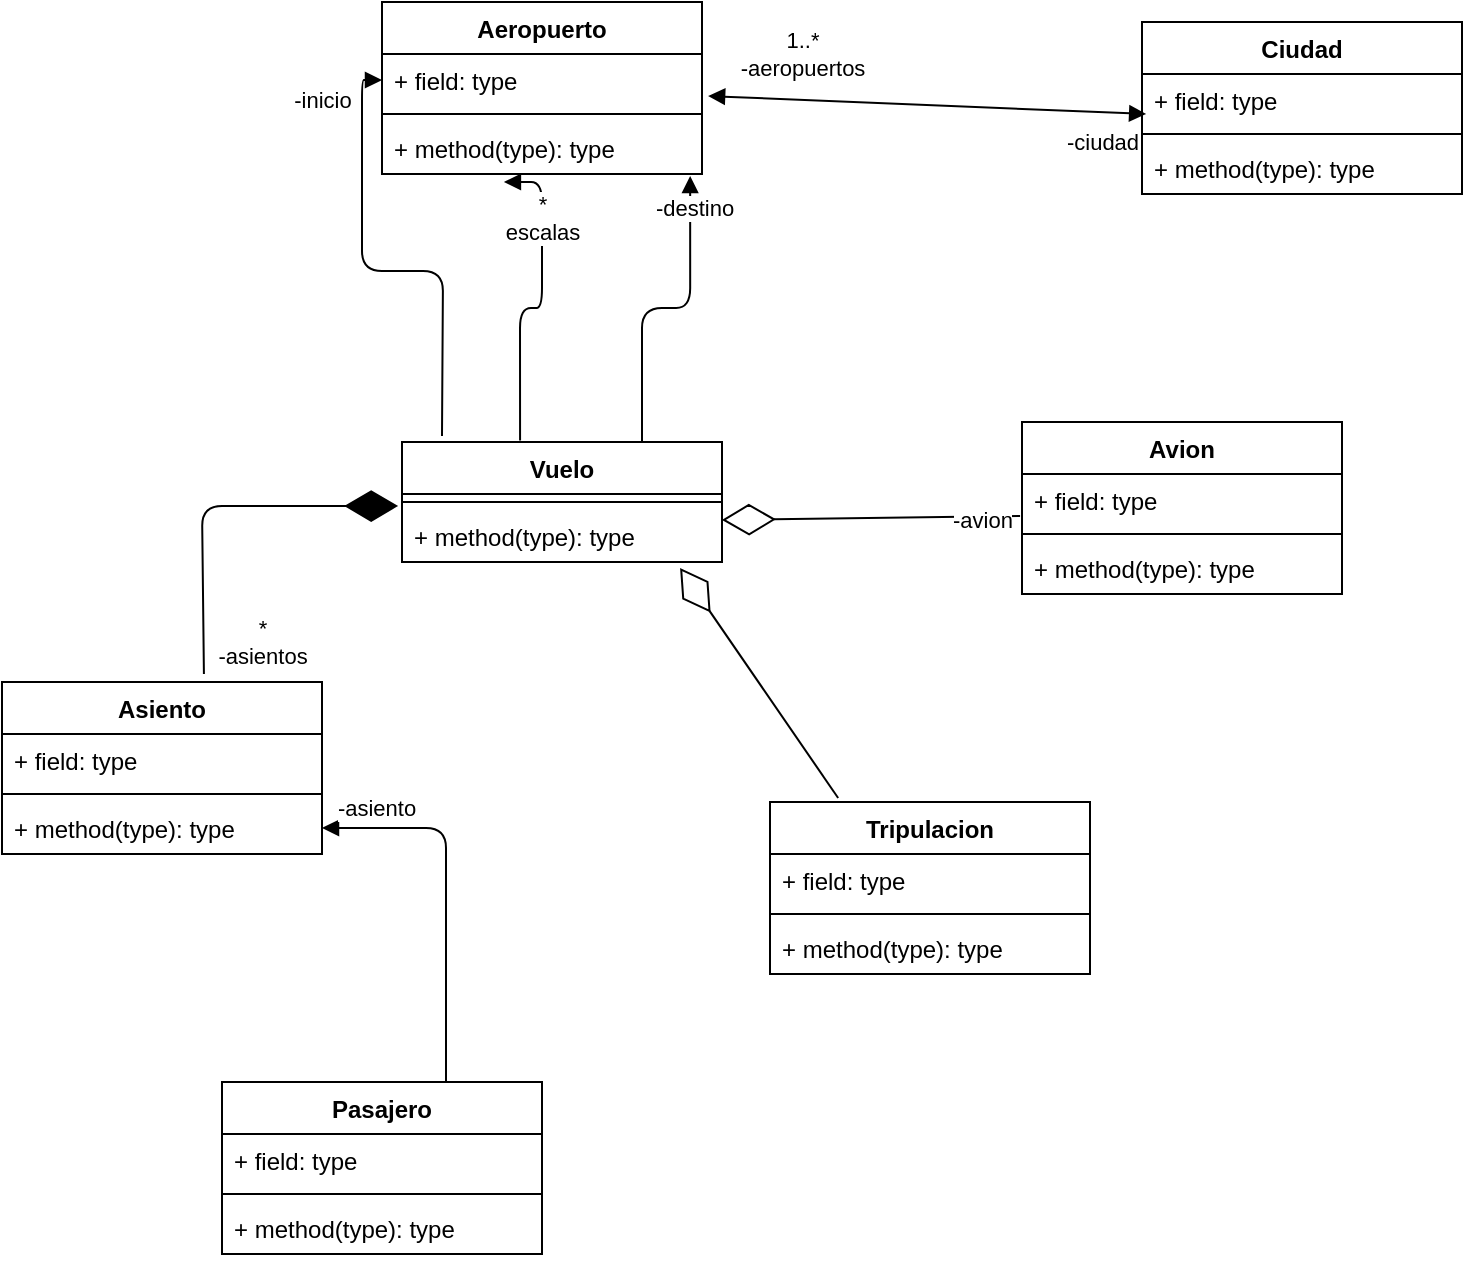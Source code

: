 <mxfile version="14.1.8" type="device"><diagram id="l6i3FbQY5EoPjAtIyCM4" name="Página-1"><mxGraphModel dx="796" dy="504" grid="1" gridSize="10" guides="1" tooltips="1" connect="1" arrows="1" fold="1" page="1" pageScale="1" pageWidth="827" pageHeight="1169" math="0" shadow="0"><root><mxCell id="0"/><mxCell id="1" parent="0"/><mxCell id="x4Stdr2PlYrN07PBpWV_-1" value="Vuelo" style="swimlane;fontStyle=1;align=center;verticalAlign=top;childLayout=stackLayout;horizontal=1;startSize=26;horizontalStack=0;resizeParent=1;resizeParentMax=0;resizeLast=0;collapsible=1;marginBottom=0;" vertex="1" parent="1"><mxGeometry x="230" y="240" width="160" height="60" as="geometry"/></mxCell><mxCell id="x4Stdr2PlYrN07PBpWV_-3" value="" style="line;strokeWidth=1;fillColor=none;align=left;verticalAlign=middle;spacingTop=-1;spacingLeft=3;spacingRight=3;rotatable=0;labelPosition=right;points=[];portConstraint=eastwest;" vertex="1" parent="x4Stdr2PlYrN07PBpWV_-1"><mxGeometry y="26" width="160" height="8" as="geometry"/></mxCell><mxCell id="x4Stdr2PlYrN07PBpWV_-4" value="+ method(type): type" style="text;strokeColor=none;fillColor=none;align=left;verticalAlign=top;spacingLeft=4;spacingRight=4;overflow=hidden;rotatable=0;points=[[0,0.5],[1,0.5]];portConstraint=eastwest;" vertex="1" parent="x4Stdr2PlYrN07PBpWV_-1"><mxGeometry y="34" width="160" height="26" as="geometry"/></mxCell><mxCell id="x4Stdr2PlYrN07PBpWV_-5" value="Aeropuerto" style="swimlane;fontStyle=1;align=center;verticalAlign=top;childLayout=stackLayout;horizontal=1;startSize=26;horizontalStack=0;resizeParent=1;resizeParentMax=0;resizeLast=0;collapsible=1;marginBottom=0;" vertex="1" parent="1"><mxGeometry x="220" y="20" width="160" height="86" as="geometry"/></mxCell><mxCell id="x4Stdr2PlYrN07PBpWV_-6" value="+ field: type" style="text;strokeColor=none;fillColor=none;align=left;verticalAlign=top;spacingLeft=4;spacingRight=4;overflow=hidden;rotatable=0;points=[[0,0.5],[1,0.5]];portConstraint=eastwest;" vertex="1" parent="x4Stdr2PlYrN07PBpWV_-5"><mxGeometry y="26" width="160" height="26" as="geometry"/></mxCell><mxCell id="x4Stdr2PlYrN07PBpWV_-7" value="" style="line;strokeWidth=1;fillColor=none;align=left;verticalAlign=middle;spacingTop=-1;spacingLeft=3;spacingRight=3;rotatable=0;labelPosition=right;points=[];portConstraint=eastwest;" vertex="1" parent="x4Stdr2PlYrN07PBpWV_-5"><mxGeometry y="52" width="160" height="8" as="geometry"/></mxCell><mxCell id="x4Stdr2PlYrN07PBpWV_-8" value="+ method(type): type" style="text;strokeColor=none;fillColor=none;align=left;verticalAlign=top;spacingLeft=4;spacingRight=4;overflow=hidden;rotatable=0;points=[[0,0.5],[1,0.5]];portConstraint=eastwest;" vertex="1" parent="x4Stdr2PlYrN07PBpWV_-5"><mxGeometry y="60" width="160" height="26" as="geometry"/></mxCell><mxCell id="x4Stdr2PlYrN07PBpWV_-9" value="Ciudad" style="swimlane;fontStyle=1;align=center;verticalAlign=top;childLayout=stackLayout;horizontal=1;startSize=26;horizontalStack=0;resizeParent=1;resizeParentMax=0;resizeLast=0;collapsible=1;marginBottom=0;" vertex="1" parent="1"><mxGeometry x="600" y="30" width="160" height="86" as="geometry"/></mxCell><mxCell id="x4Stdr2PlYrN07PBpWV_-10" value="+ field: type" style="text;strokeColor=none;fillColor=none;align=left;verticalAlign=top;spacingLeft=4;spacingRight=4;overflow=hidden;rotatable=0;points=[[0,0.5],[1,0.5]];portConstraint=eastwest;" vertex="1" parent="x4Stdr2PlYrN07PBpWV_-9"><mxGeometry y="26" width="160" height="26" as="geometry"/></mxCell><mxCell id="x4Stdr2PlYrN07PBpWV_-11" value="" style="line;strokeWidth=1;fillColor=none;align=left;verticalAlign=middle;spacingTop=-1;spacingLeft=3;spacingRight=3;rotatable=0;labelPosition=right;points=[];portConstraint=eastwest;" vertex="1" parent="x4Stdr2PlYrN07PBpWV_-9"><mxGeometry y="52" width="160" height="8" as="geometry"/></mxCell><mxCell id="x4Stdr2PlYrN07PBpWV_-12" value="+ method(type): type" style="text;strokeColor=none;fillColor=none;align=left;verticalAlign=top;spacingLeft=4;spacingRight=4;overflow=hidden;rotatable=0;points=[[0,0.5],[1,0.5]];portConstraint=eastwest;" vertex="1" parent="x4Stdr2PlYrN07PBpWV_-9"><mxGeometry y="60" width="160" height="26" as="geometry"/></mxCell><mxCell id="x4Stdr2PlYrN07PBpWV_-13" value="" style="endArrow=block;startArrow=block;endFill=1;startFill=1;html=1;entryX=0.013;entryY=0.769;entryDx=0;entryDy=0;entryPerimeter=0;exitX=1.019;exitY=0.808;exitDx=0;exitDy=0;exitPerimeter=0;" edge="1" parent="1" source="x4Stdr2PlYrN07PBpWV_-6" target="x4Stdr2PlYrN07PBpWV_-10"><mxGeometry width="160" relative="1" as="geometry"><mxPoint x="330" y="160" as="sourcePoint"/><mxPoint x="490" y="160" as="targetPoint"/></mxGeometry></mxCell><mxCell id="x4Stdr2PlYrN07PBpWV_-14" value="1..*&lt;br&gt;-aeropuertos" style="edgeLabel;html=1;align=center;verticalAlign=middle;resizable=0;points=[];" vertex="1" connectable="0" parent="x4Stdr2PlYrN07PBpWV_-13"><mxGeometry x="-0.792" y="-3" relative="1" as="geometry"><mxPoint x="24.1" y="-24.95" as="offset"/></mxGeometry></mxCell><mxCell id="x4Stdr2PlYrN07PBpWV_-15" value="-ciudad" style="edgeLabel;html=1;align=center;verticalAlign=middle;resizable=0;points=[];" vertex="1" connectable="0" parent="x4Stdr2PlYrN07PBpWV_-13"><mxGeometry x="0.88" y="2" relative="1" as="geometry"><mxPoint x="-8.95" y="16.55" as="offset"/></mxGeometry></mxCell><mxCell id="x4Stdr2PlYrN07PBpWV_-16" value="" style="endArrow=block;endFill=1;html=1;edgeStyle=orthogonalEdgeStyle;align=left;verticalAlign=top;entryX=0;entryY=0.5;entryDx=0;entryDy=0;" edge="1" parent="1" target="x4Stdr2PlYrN07PBpWV_-6"><mxGeometry x="-1" relative="1" as="geometry"><mxPoint x="250" y="237" as="sourcePoint"/><mxPoint x="120" y="140" as="targetPoint"/></mxGeometry></mxCell><mxCell id="x4Stdr2PlYrN07PBpWV_-18" value="-inicio" style="edgeLabel;html=1;align=center;verticalAlign=middle;resizable=0;points=[];" vertex="1" connectable="0" parent="x4Stdr2PlYrN07PBpWV_-16"><mxGeometry x="0.893" y="5" relative="1" as="geometry"><mxPoint x="-15" y="8" as="offset"/></mxGeometry></mxCell><mxCell id="x4Stdr2PlYrN07PBpWV_-19" value="&lt;br&gt;" style="endArrow=block;endFill=1;html=1;edgeStyle=orthogonalEdgeStyle;align=left;verticalAlign=top;exitX=0.75;exitY=0;exitDx=0;exitDy=0;entryX=0.963;entryY=1.038;entryDx=0;entryDy=0;entryPerimeter=0;" edge="1" parent="1" source="x4Stdr2PlYrN07PBpWV_-1" target="x4Stdr2PlYrN07PBpWV_-8"><mxGeometry x="-1" relative="1" as="geometry"><mxPoint x="330" y="150" as="sourcePoint"/><mxPoint x="490" y="150" as="targetPoint"/></mxGeometry></mxCell><mxCell id="x4Stdr2PlYrN07PBpWV_-21" value="-destino" style="edgeLabel;html=1;align=center;verticalAlign=middle;resizable=0;points=[];" vertex="1" connectable="0" parent="x4Stdr2PlYrN07PBpWV_-19"><mxGeometry x="0.796" y="-2" relative="1" as="geometry"><mxPoint as="offset"/></mxGeometry></mxCell><mxCell id="x4Stdr2PlYrN07PBpWV_-22" value="" style="endArrow=block;endFill=1;html=1;edgeStyle=orthogonalEdgeStyle;align=left;verticalAlign=top;exitX=0.369;exitY=-0.012;exitDx=0;exitDy=0;exitPerimeter=0;entryX=0.381;entryY=1.154;entryDx=0;entryDy=0;entryPerimeter=0;" edge="1" parent="1" source="x4Stdr2PlYrN07PBpWV_-1" target="x4Stdr2PlYrN07PBpWV_-8"><mxGeometry x="-1" relative="1" as="geometry"><mxPoint x="330" y="150" as="sourcePoint"/><mxPoint x="270" y="120" as="targetPoint"/><Array as="points"><mxPoint x="289" y="173"/><mxPoint x="300" y="173"/><mxPoint x="300" y="110"/></Array></mxGeometry></mxCell><mxCell id="x4Stdr2PlYrN07PBpWV_-24" value="*&lt;br&gt;escalas&lt;br&gt;" style="edgeLabel;html=1;align=center;verticalAlign=middle;resizable=0;points=[];" vertex="1" connectable="0" parent="x4Stdr2PlYrN07PBpWV_-22"><mxGeometry x="0.547" relative="1" as="geometry"><mxPoint as="offset"/></mxGeometry></mxCell><mxCell id="x4Stdr2PlYrN07PBpWV_-25" value="Avion" style="swimlane;fontStyle=1;align=center;verticalAlign=top;childLayout=stackLayout;horizontal=1;startSize=26;horizontalStack=0;resizeParent=1;resizeParentMax=0;resizeLast=0;collapsible=1;marginBottom=0;" vertex="1" parent="1"><mxGeometry x="540" y="230" width="160" height="86" as="geometry"/></mxCell><mxCell id="x4Stdr2PlYrN07PBpWV_-26" value="+ field: type" style="text;strokeColor=none;fillColor=none;align=left;verticalAlign=top;spacingLeft=4;spacingRight=4;overflow=hidden;rotatable=0;points=[[0,0.5],[1,0.5]];portConstraint=eastwest;" vertex="1" parent="x4Stdr2PlYrN07PBpWV_-25"><mxGeometry y="26" width="160" height="26" as="geometry"/></mxCell><mxCell id="x4Stdr2PlYrN07PBpWV_-27" value="" style="line;strokeWidth=1;fillColor=none;align=left;verticalAlign=middle;spacingTop=-1;spacingLeft=3;spacingRight=3;rotatable=0;labelPosition=right;points=[];portConstraint=eastwest;" vertex="1" parent="x4Stdr2PlYrN07PBpWV_-25"><mxGeometry y="52" width="160" height="8" as="geometry"/></mxCell><mxCell id="x4Stdr2PlYrN07PBpWV_-28" value="+ method(type): type" style="text;strokeColor=none;fillColor=none;align=left;verticalAlign=top;spacingLeft=4;spacingRight=4;overflow=hidden;rotatable=0;points=[[0,0.5],[1,0.5]];portConstraint=eastwest;" vertex="1" parent="x4Stdr2PlYrN07PBpWV_-25"><mxGeometry y="60" width="160" height="26" as="geometry"/></mxCell><mxCell id="x4Stdr2PlYrN07PBpWV_-29" value="" style="endArrow=diamondThin;endFill=0;endSize=24;html=1;entryX=1;entryY=0.5;entryDx=0;entryDy=0;exitX=-0.006;exitY=0.808;exitDx=0;exitDy=0;exitPerimeter=0;" edge="1" parent="1" source="x4Stdr2PlYrN07PBpWV_-26"><mxGeometry width="160" relative="1" as="geometry"><mxPoint x="330" y="140" as="sourcePoint"/><mxPoint x="390" y="279" as="targetPoint"/></mxGeometry></mxCell><mxCell id="x4Stdr2PlYrN07PBpWV_-48" value="-avion&lt;br&gt;" style="edgeLabel;html=1;align=center;verticalAlign=middle;resizable=0;points=[];" vertex="1" connectable="0" parent="x4Stdr2PlYrN07PBpWV_-29"><mxGeometry x="-0.744" y="1" relative="1" as="geometry"><mxPoint as="offset"/></mxGeometry></mxCell><mxCell id="x4Stdr2PlYrN07PBpWV_-30" value="Tripulacion" style="swimlane;fontStyle=1;align=center;verticalAlign=top;childLayout=stackLayout;horizontal=1;startSize=26;horizontalStack=0;resizeParent=1;resizeParentMax=0;resizeLast=0;collapsible=1;marginBottom=0;" vertex="1" parent="1"><mxGeometry x="414" y="420" width="160" height="86" as="geometry"/></mxCell><mxCell id="x4Stdr2PlYrN07PBpWV_-31" value="+ field: type" style="text;strokeColor=none;fillColor=none;align=left;verticalAlign=top;spacingLeft=4;spacingRight=4;overflow=hidden;rotatable=0;points=[[0,0.5],[1,0.5]];portConstraint=eastwest;" vertex="1" parent="x4Stdr2PlYrN07PBpWV_-30"><mxGeometry y="26" width="160" height="26" as="geometry"/></mxCell><mxCell id="x4Stdr2PlYrN07PBpWV_-32" value="" style="line;strokeWidth=1;fillColor=none;align=left;verticalAlign=middle;spacingTop=-1;spacingLeft=3;spacingRight=3;rotatable=0;labelPosition=right;points=[];portConstraint=eastwest;" vertex="1" parent="x4Stdr2PlYrN07PBpWV_-30"><mxGeometry y="52" width="160" height="8" as="geometry"/></mxCell><mxCell id="x4Stdr2PlYrN07PBpWV_-33" value="+ method(type): type" style="text;strokeColor=none;fillColor=none;align=left;verticalAlign=top;spacingLeft=4;spacingRight=4;overflow=hidden;rotatable=0;points=[[0,0.5],[1,0.5]];portConstraint=eastwest;" vertex="1" parent="x4Stdr2PlYrN07PBpWV_-30"><mxGeometry y="60" width="160" height="26" as="geometry"/></mxCell><mxCell id="x4Stdr2PlYrN07PBpWV_-34" value="" style="endArrow=diamondThin;endFill=0;endSize=24;html=1;entryX=0.869;entryY=1.115;entryDx=0;entryDy=0;entryPerimeter=0;exitX=0.213;exitY=-0.023;exitDx=0;exitDy=0;exitPerimeter=0;" edge="1" parent="1" source="x4Stdr2PlYrN07PBpWV_-30" target="x4Stdr2PlYrN07PBpWV_-4"><mxGeometry width="160" relative="1" as="geometry"><mxPoint x="330" y="350" as="sourcePoint"/><mxPoint x="490" y="350" as="targetPoint"/></mxGeometry></mxCell><mxCell id="x4Stdr2PlYrN07PBpWV_-35" value="Asiento&#10;" style="swimlane;fontStyle=1;align=center;verticalAlign=top;childLayout=stackLayout;horizontal=1;startSize=26;horizontalStack=0;resizeParent=1;resizeParentMax=0;resizeLast=0;collapsible=1;marginBottom=0;" vertex="1" parent="1"><mxGeometry x="30" y="360" width="160" height="86" as="geometry"/></mxCell><mxCell id="x4Stdr2PlYrN07PBpWV_-36" value="+ field: type" style="text;strokeColor=none;fillColor=none;align=left;verticalAlign=top;spacingLeft=4;spacingRight=4;overflow=hidden;rotatable=0;points=[[0,0.5],[1,0.5]];portConstraint=eastwest;" vertex="1" parent="x4Stdr2PlYrN07PBpWV_-35"><mxGeometry y="26" width="160" height="26" as="geometry"/></mxCell><mxCell id="x4Stdr2PlYrN07PBpWV_-37" value="" style="line;strokeWidth=1;fillColor=none;align=left;verticalAlign=middle;spacingTop=-1;spacingLeft=3;spacingRight=3;rotatable=0;labelPosition=right;points=[];portConstraint=eastwest;" vertex="1" parent="x4Stdr2PlYrN07PBpWV_-35"><mxGeometry y="52" width="160" height="8" as="geometry"/></mxCell><mxCell id="x4Stdr2PlYrN07PBpWV_-38" value="+ method(type): type" style="text;strokeColor=none;fillColor=none;align=left;verticalAlign=top;spacingLeft=4;spacingRight=4;overflow=hidden;rotatable=0;points=[[0,0.5],[1,0.5]];portConstraint=eastwest;" vertex="1" parent="x4Stdr2PlYrN07PBpWV_-35"><mxGeometry y="60" width="160" height="26" as="geometry"/></mxCell><mxCell id="x4Stdr2PlYrN07PBpWV_-39" value="" style="endArrow=diamondThin;endFill=1;endSize=24;html=1;exitX=0.631;exitY=-0.047;exitDx=0;exitDy=0;exitPerimeter=0;entryX=-0.012;entryY=0.231;entryDx=0;entryDy=0;entryPerimeter=0;" edge="1" parent="1" source="x4Stdr2PlYrN07PBpWV_-35"><mxGeometry width="160" relative="1" as="geometry"><mxPoint x="330" y="240" as="sourcePoint"/><mxPoint x="228.08" y="272.006" as="targetPoint"/><Array as="points"><mxPoint x="130" y="272"/></Array></mxGeometry></mxCell><mxCell id="x4Stdr2PlYrN07PBpWV_-49" value="*&lt;br&gt;-asientos&lt;br&gt;" style="edgeLabel;html=1;align=center;verticalAlign=middle;resizable=0;points=[];" vertex="1" connectable="0" parent="x4Stdr2PlYrN07PBpWV_-39"><mxGeometry x="-0.879" y="1" relative="1" as="geometry"><mxPoint x="30.17" y="-4.97" as="offset"/></mxGeometry></mxCell><mxCell id="x4Stdr2PlYrN07PBpWV_-40" value="Pasajero" style="swimlane;fontStyle=1;align=center;verticalAlign=top;childLayout=stackLayout;horizontal=1;startSize=26;horizontalStack=0;resizeParent=1;resizeParentMax=0;resizeLast=0;collapsible=1;marginBottom=0;" vertex="1" parent="1"><mxGeometry x="140" y="560" width="160" height="86" as="geometry"/></mxCell><mxCell id="x4Stdr2PlYrN07PBpWV_-41" value="+ field: type" style="text;strokeColor=none;fillColor=none;align=left;verticalAlign=top;spacingLeft=4;spacingRight=4;overflow=hidden;rotatable=0;points=[[0,0.5],[1,0.5]];portConstraint=eastwest;" vertex="1" parent="x4Stdr2PlYrN07PBpWV_-40"><mxGeometry y="26" width="160" height="26" as="geometry"/></mxCell><mxCell id="x4Stdr2PlYrN07PBpWV_-42" value="" style="line;strokeWidth=1;fillColor=none;align=left;verticalAlign=middle;spacingTop=-1;spacingLeft=3;spacingRight=3;rotatable=0;labelPosition=right;points=[];portConstraint=eastwest;" vertex="1" parent="x4Stdr2PlYrN07PBpWV_-40"><mxGeometry y="52" width="160" height="8" as="geometry"/></mxCell><mxCell id="x4Stdr2PlYrN07PBpWV_-43" value="+ method(type): type" style="text;strokeColor=none;fillColor=none;align=left;verticalAlign=top;spacingLeft=4;spacingRight=4;overflow=hidden;rotatable=0;points=[[0,0.5],[1,0.5]];portConstraint=eastwest;" vertex="1" parent="x4Stdr2PlYrN07PBpWV_-40"><mxGeometry y="60" width="160" height="26" as="geometry"/></mxCell><mxCell id="x4Stdr2PlYrN07PBpWV_-44" value="" style="endArrow=block;endFill=1;html=1;edgeStyle=orthogonalEdgeStyle;align=left;verticalAlign=top;exitX=0.7;exitY=0;exitDx=0;exitDy=0;exitPerimeter=0;" edge="1" parent="1" source="x4Stdr2PlYrN07PBpWV_-40" target="x4Stdr2PlYrN07PBpWV_-38"><mxGeometry x="-1" relative="1" as="geometry"><mxPoint x="330" y="450" as="sourcePoint"/><mxPoint x="490" y="450" as="targetPoint"/></mxGeometry></mxCell><mxCell id="x4Stdr2PlYrN07PBpWV_-47" value="-asiento" style="edgeLabel;html=1;align=center;verticalAlign=middle;resizable=0;points=[];" vertex="1" connectable="0" parent="x4Stdr2PlYrN07PBpWV_-44"><mxGeometry x="0.928" y="2" relative="1" as="geometry"><mxPoint x="20" y="-12" as="offset"/></mxGeometry></mxCell></root></mxGraphModel></diagram></mxfile>